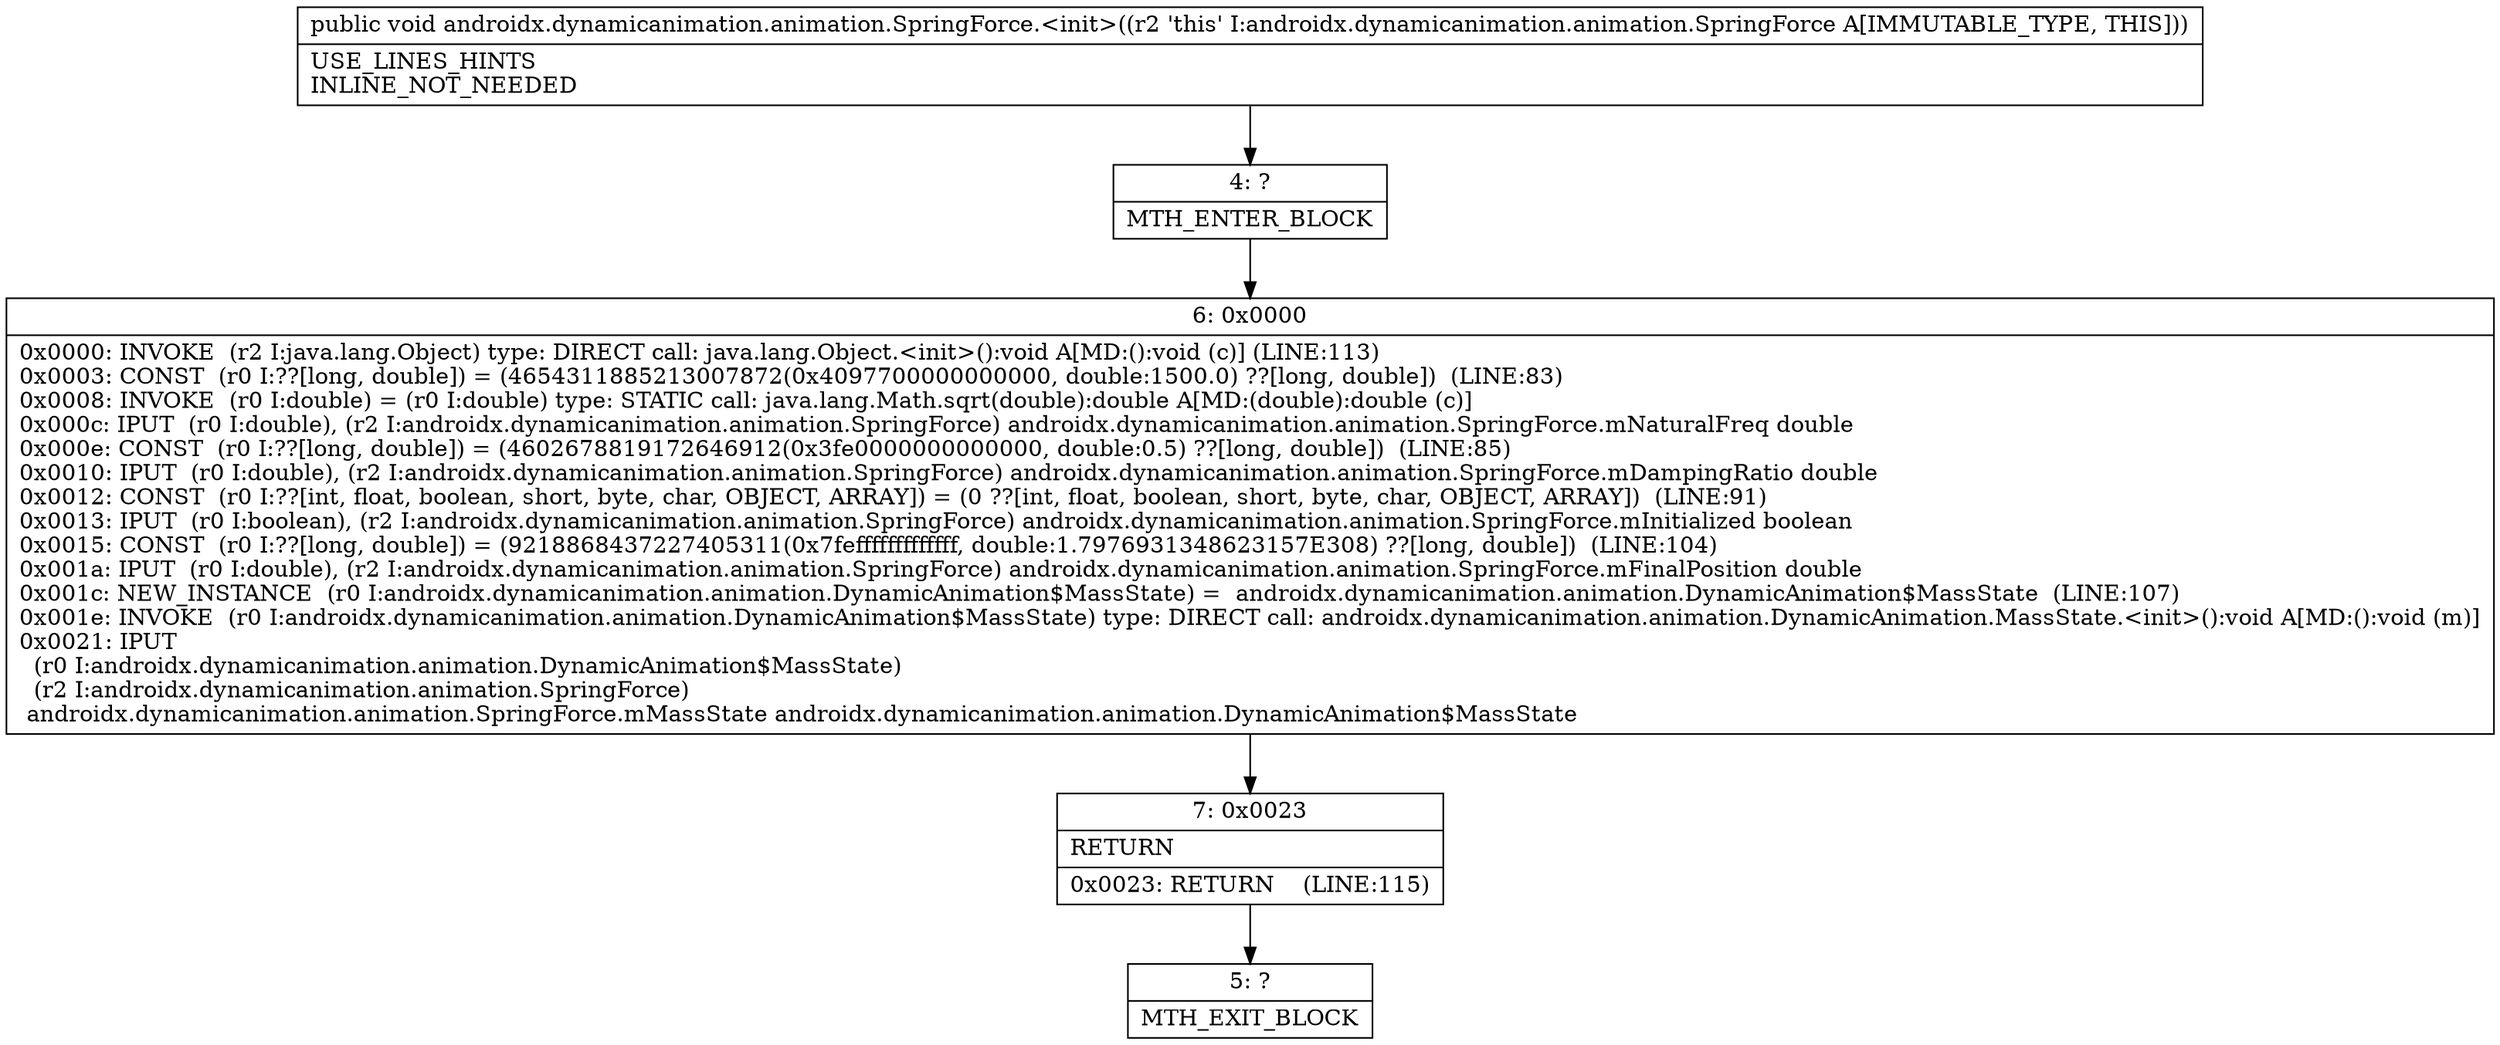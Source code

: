 digraph "CFG forandroidx.dynamicanimation.animation.SpringForce.\<init\>()V" {
Node_4 [shape=record,label="{4\:\ ?|MTH_ENTER_BLOCK\l}"];
Node_6 [shape=record,label="{6\:\ 0x0000|0x0000: INVOKE  (r2 I:java.lang.Object) type: DIRECT call: java.lang.Object.\<init\>():void A[MD:():void (c)] (LINE:113)\l0x0003: CONST  (r0 I:??[long, double]) = (4654311885213007872(0x4097700000000000, double:1500.0) ??[long, double])  (LINE:83)\l0x0008: INVOKE  (r0 I:double) = (r0 I:double) type: STATIC call: java.lang.Math.sqrt(double):double A[MD:(double):double (c)]\l0x000c: IPUT  (r0 I:double), (r2 I:androidx.dynamicanimation.animation.SpringForce) androidx.dynamicanimation.animation.SpringForce.mNaturalFreq double \l0x000e: CONST  (r0 I:??[long, double]) = (4602678819172646912(0x3fe0000000000000, double:0.5) ??[long, double])  (LINE:85)\l0x0010: IPUT  (r0 I:double), (r2 I:androidx.dynamicanimation.animation.SpringForce) androidx.dynamicanimation.animation.SpringForce.mDampingRatio double \l0x0012: CONST  (r0 I:??[int, float, boolean, short, byte, char, OBJECT, ARRAY]) = (0 ??[int, float, boolean, short, byte, char, OBJECT, ARRAY])  (LINE:91)\l0x0013: IPUT  (r0 I:boolean), (r2 I:androidx.dynamicanimation.animation.SpringForce) androidx.dynamicanimation.animation.SpringForce.mInitialized boolean \l0x0015: CONST  (r0 I:??[long, double]) = (9218868437227405311(0x7fefffffffffffff, double:1.7976931348623157E308) ??[long, double])  (LINE:104)\l0x001a: IPUT  (r0 I:double), (r2 I:androidx.dynamicanimation.animation.SpringForce) androidx.dynamicanimation.animation.SpringForce.mFinalPosition double \l0x001c: NEW_INSTANCE  (r0 I:androidx.dynamicanimation.animation.DynamicAnimation$MassState) =  androidx.dynamicanimation.animation.DynamicAnimation$MassState  (LINE:107)\l0x001e: INVOKE  (r0 I:androidx.dynamicanimation.animation.DynamicAnimation$MassState) type: DIRECT call: androidx.dynamicanimation.animation.DynamicAnimation.MassState.\<init\>():void A[MD:():void (m)]\l0x0021: IPUT  \l  (r0 I:androidx.dynamicanimation.animation.DynamicAnimation$MassState)\l  (r2 I:androidx.dynamicanimation.animation.SpringForce)\l androidx.dynamicanimation.animation.SpringForce.mMassState androidx.dynamicanimation.animation.DynamicAnimation$MassState \l}"];
Node_7 [shape=record,label="{7\:\ 0x0023|RETURN\l|0x0023: RETURN    (LINE:115)\l}"];
Node_5 [shape=record,label="{5\:\ ?|MTH_EXIT_BLOCK\l}"];
MethodNode[shape=record,label="{public void androidx.dynamicanimation.animation.SpringForce.\<init\>((r2 'this' I:androidx.dynamicanimation.animation.SpringForce A[IMMUTABLE_TYPE, THIS]))  | USE_LINES_HINTS\lINLINE_NOT_NEEDED\l}"];
MethodNode -> Node_4;Node_4 -> Node_6;
Node_6 -> Node_7;
Node_7 -> Node_5;
}

